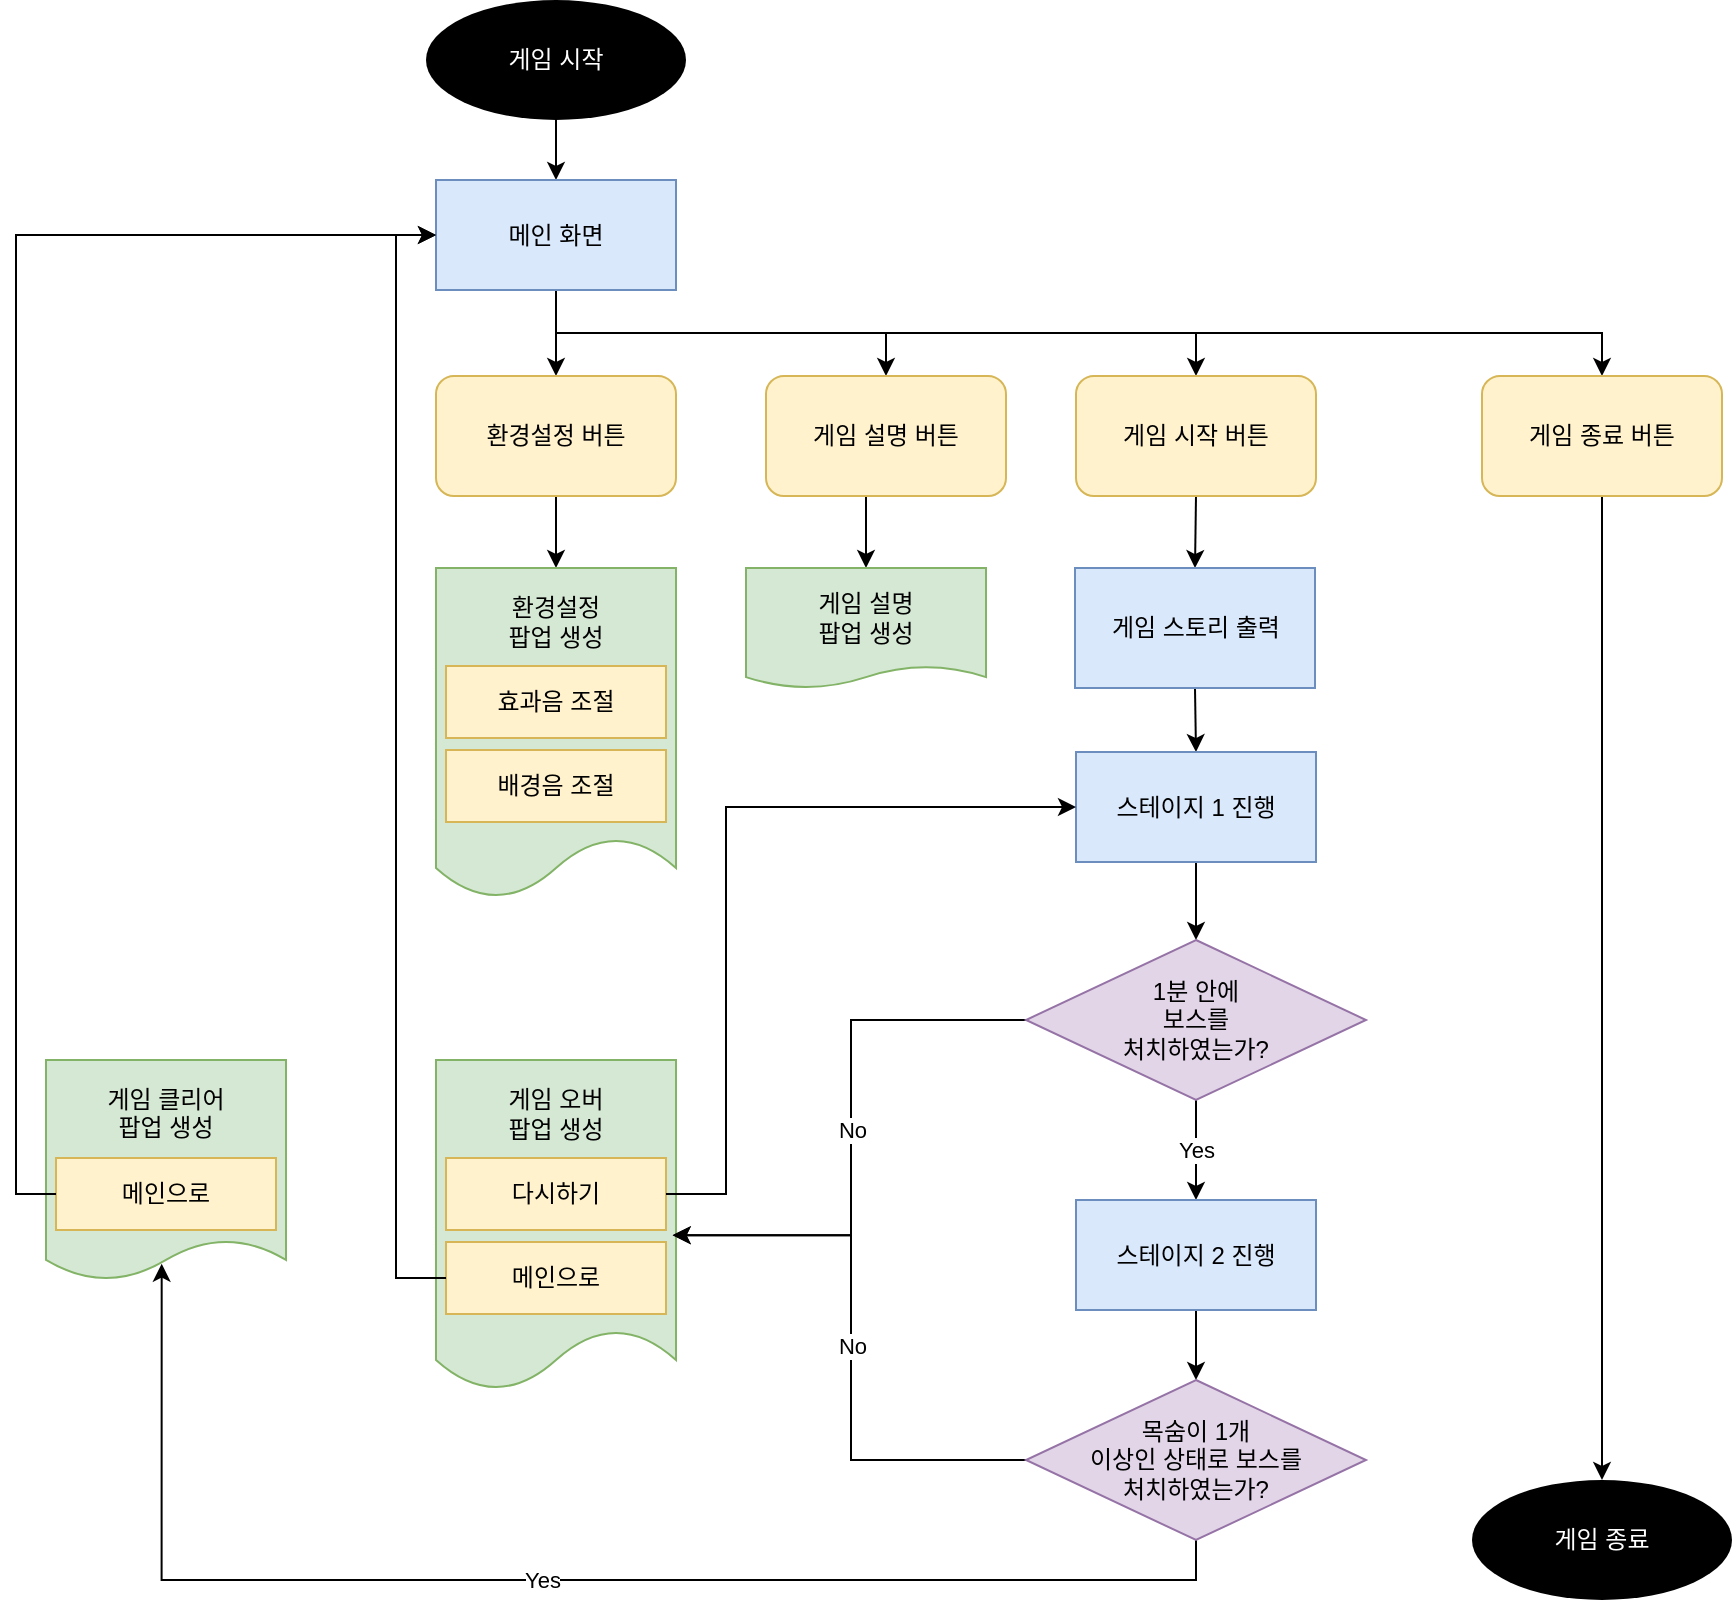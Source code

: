 <mxfile version="21.3.6" type="github">
  <diagram id="C5RBs43oDa-KdzZeNtuy" name="Page-1">
    <mxGraphModel dx="1793" dy="955" grid="1" gridSize="10" guides="1" tooltips="1" connect="1" arrows="1" fold="1" page="1" pageScale="1" pageWidth="1169" pageHeight="827" math="0" shadow="0">
      <root>
        <mxCell id="WIyWlLk6GJQsqaUBKTNV-0" />
        <mxCell id="WIyWlLk6GJQsqaUBKTNV-1" parent="WIyWlLk6GJQsqaUBKTNV-0" />
        <mxCell id="YvbvK1WXN0TP-n9QLQl6-69" style="edgeStyle=orthogonalEdgeStyle;rounded=0;orthogonalLoop=1;jettySize=auto;html=1;exitX=0.5;exitY=1;exitDx=0;exitDy=0;entryX=0.5;entryY=0;entryDx=0;entryDy=0;" edge="1" parent="WIyWlLk6GJQsqaUBKTNV-1" source="VfWLet7U_qB1uJUqoZml-0" target="VfWLet7U_qB1uJUqoZml-3">
          <mxGeometry relative="1" as="geometry" />
        </mxCell>
        <mxCell id="VfWLet7U_qB1uJUqoZml-0" value="게임 시작" style="ellipse;whiteSpace=wrap;html=1;fillColor=#000000;fontColor=#FFFFFF;strokeColor=none;" parent="WIyWlLk6GJQsqaUBKTNV-1" vertex="1">
          <mxGeometry x="360" y="10" width="130" height="60" as="geometry" />
        </mxCell>
        <mxCell id="YvbvK1WXN0TP-n9QLQl6-70" style="edgeStyle=orthogonalEdgeStyle;rounded=0;orthogonalLoop=1;jettySize=auto;html=1;exitX=0.5;exitY=1;exitDx=0;exitDy=0;entryX=0.5;entryY=0;entryDx=0;entryDy=0;" edge="1" parent="WIyWlLk6GJQsqaUBKTNV-1" source="VfWLet7U_qB1uJUqoZml-3" target="YvbvK1WXN0TP-n9QLQl6-6">
          <mxGeometry relative="1" as="geometry" />
        </mxCell>
        <mxCell id="YvbvK1WXN0TP-n9QLQl6-79" style="edgeStyle=orthogonalEdgeStyle;rounded=0;orthogonalLoop=1;jettySize=auto;html=1;exitX=0.5;exitY=1;exitDx=0;exitDy=0;" edge="1" parent="WIyWlLk6GJQsqaUBKTNV-1" source="VfWLet7U_qB1uJUqoZml-3" target="YvbvK1WXN0TP-n9QLQl6-10">
          <mxGeometry relative="1" as="geometry" />
        </mxCell>
        <mxCell id="YvbvK1WXN0TP-n9QLQl6-80" style="edgeStyle=orthogonalEdgeStyle;rounded=0;orthogonalLoop=1;jettySize=auto;html=1;exitX=0.5;exitY=1;exitDx=0;exitDy=0;" edge="1" parent="WIyWlLk6GJQsqaUBKTNV-1" source="VfWLet7U_qB1uJUqoZml-3" target="YvbvK1WXN0TP-n9QLQl6-11">
          <mxGeometry relative="1" as="geometry" />
        </mxCell>
        <mxCell id="YvbvK1WXN0TP-n9QLQl6-81" style="edgeStyle=orthogonalEdgeStyle;rounded=0;orthogonalLoop=1;jettySize=auto;html=1;exitX=0.5;exitY=1;exitDx=0;exitDy=0;entryX=0.5;entryY=0;entryDx=0;entryDy=0;" edge="1" parent="WIyWlLk6GJQsqaUBKTNV-1" source="VfWLet7U_qB1uJUqoZml-3" target="YvbvK1WXN0TP-n9QLQl6-54">
          <mxGeometry relative="1" as="geometry" />
        </mxCell>
        <mxCell id="VfWLet7U_qB1uJUqoZml-3" value="메인 화면" style="whiteSpace=wrap;html=1;fillColor=#dae8fc;strokeColor=#6c8ebf;" parent="WIyWlLk6GJQsqaUBKTNV-1" vertex="1">
          <mxGeometry x="365" y="100" width="120" height="55" as="geometry" />
        </mxCell>
        <mxCell id="YvbvK1WXN0TP-n9QLQl6-71" style="edgeStyle=orthogonalEdgeStyle;rounded=0;orthogonalLoop=1;jettySize=auto;html=1;exitX=0.5;exitY=1;exitDx=0;exitDy=0;" edge="1" parent="WIyWlLk6GJQsqaUBKTNV-1" source="YvbvK1WXN0TP-n9QLQl6-6" target="YvbvK1WXN0TP-n9QLQl6-3">
          <mxGeometry relative="1" as="geometry" />
        </mxCell>
        <mxCell id="YvbvK1WXN0TP-n9QLQl6-6" value="환경설정 버튼" style="rounded=1;whiteSpace=wrap;html=1;fillColor=#fff2cc;strokeColor=#d6b656;" vertex="1" parent="WIyWlLk6GJQsqaUBKTNV-1">
          <mxGeometry x="365" y="198" width="120" height="60" as="geometry" />
        </mxCell>
        <mxCell id="YvbvK1WXN0TP-n9QLQl6-8" value="" style="group" vertex="1" connectable="0" parent="WIyWlLk6GJQsqaUBKTNV-1">
          <mxGeometry x="365" y="294" width="120" height="165" as="geometry" />
        </mxCell>
        <mxCell id="YvbvK1WXN0TP-n9QLQl6-3" value="환경설정&lt;br&gt;팝업 생성&lt;br&gt;&lt;br&gt;&lt;br&gt;&lt;br&gt;&lt;br&gt;&lt;br&gt;" style="shape=document;whiteSpace=wrap;html=1;boundedLbl=1;fillColor=#d5e8d4;strokeColor=#82b366;size=0.182;spacingTop=-9;" vertex="1" parent="YvbvK1WXN0TP-n9QLQl6-8">
          <mxGeometry width="120" height="165" as="geometry" />
        </mxCell>
        <mxCell id="YvbvK1WXN0TP-n9QLQl6-5" value="효과음 조절" style="rounded=0;whiteSpace=wrap;html=1;fillColor=#fff2cc;strokeColor=#d6b656;" vertex="1" parent="YvbvK1WXN0TP-n9QLQl6-8">
          <mxGeometry x="5" y="49" width="110" height="36" as="geometry" />
        </mxCell>
        <mxCell id="YvbvK1WXN0TP-n9QLQl6-7" value="배경음 조절" style="rounded=0;whiteSpace=wrap;html=1;fillColor=#fff2cc;strokeColor=#d6b656;" vertex="1" parent="YvbvK1WXN0TP-n9QLQl6-8">
          <mxGeometry x="5" y="91" width="110" height="36" as="geometry" />
        </mxCell>
        <mxCell id="YvbvK1WXN0TP-n9QLQl6-73" style="edgeStyle=orthogonalEdgeStyle;rounded=0;orthogonalLoop=1;jettySize=auto;html=1;exitX=0.5;exitY=1;exitDx=0;exitDy=0;entryX=0.5;entryY=0;entryDx=0;entryDy=0;" edge="1" parent="WIyWlLk6GJQsqaUBKTNV-1" source="YvbvK1WXN0TP-n9QLQl6-10" target="YvbvK1WXN0TP-n9QLQl6-17">
          <mxGeometry relative="1" as="geometry" />
        </mxCell>
        <mxCell id="YvbvK1WXN0TP-n9QLQl6-10" value="게임 설명 버튼" style="rounded=1;whiteSpace=wrap;html=1;fillColor=#fff2cc;strokeColor=#d6b656;" vertex="1" parent="WIyWlLk6GJQsqaUBKTNV-1">
          <mxGeometry x="530" y="198" width="120" height="60" as="geometry" />
        </mxCell>
        <mxCell id="YvbvK1WXN0TP-n9QLQl6-76" style="edgeStyle=orthogonalEdgeStyle;rounded=0;orthogonalLoop=1;jettySize=auto;html=1;exitX=0.5;exitY=1;exitDx=0;exitDy=0;entryX=0.5;entryY=0;entryDx=0;entryDy=0;" edge="1" parent="WIyWlLk6GJQsqaUBKTNV-1" source="YvbvK1WXN0TP-n9QLQl6-11" target="YvbvK1WXN0TP-n9QLQl6-23">
          <mxGeometry relative="1" as="geometry" />
        </mxCell>
        <mxCell id="YvbvK1WXN0TP-n9QLQl6-11" value="게임 시작 버튼" style="rounded=1;whiteSpace=wrap;html=1;fillColor=#fff2cc;strokeColor=#d6b656;" vertex="1" parent="WIyWlLk6GJQsqaUBKTNV-1">
          <mxGeometry x="685" y="198" width="120" height="60" as="geometry" />
        </mxCell>
        <mxCell id="YvbvK1WXN0TP-n9QLQl6-12" value="" style="group;spacingTop=-3;" vertex="1" connectable="0" parent="WIyWlLk6GJQsqaUBKTNV-1">
          <mxGeometry x="365" y="540" width="120" height="165" as="geometry" />
        </mxCell>
        <mxCell id="YvbvK1WXN0TP-n9QLQl6-13" value="게임 오버&lt;br&gt;팝업 생성&lt;br&gt;&lt;br&gt;&lt;br&gt;&lt;br&gt;&lt;br&gt;&lt;br&gt;" style="shape=document;whiteSpace=wrap;html=1;boundedLbl=1;fillColor=#d5e8d4;strokeColor=#82b366;size=0.182;spacingTop=-9;" vertex="1" parent="YvbvK1WXN0TP-n9QLQl6-12">
          <mxGeometry width="120" height="165" as="geometry" />
        </mxCell>
        <mxCell id="YvbvK1WXN0TP-n9QLQl6-14" value="다시하기" style="rounded=0;whiteSpace=wrap;html=1;fillColor=#fff2cc;strokeColor=#d6b656;" vertex="1" parent="YvbvK1WXN0TP-n9QLQl6-12">
          <mxGeometry x="5" y="49" width="110" height="36" as="geometry" />
        </mxCell>
        <mxCell id="YvbvK1WXN0TP-n9QLQl6-15" value="메인으로" style="rounded=0;whiteSpace=wrap;html=1;fillColor=#fff2cc;strokeColor=#d6b656;" vertex="1" parent="YvbvK1WXN0TP-n9QLQl6-12">
          <mxGeometry x="5" y="91" width="110" height="36" as="geometry" />
        </mxCell>
        <mxCell id="YvbvK1WXN0TP-n9QLQl6-17" value="게임 설명&lt;br&gt;팝업 생성" style="shape=document;whiteSpace=wrap;html=1;boundedLbl=1;fillColor=#d5e8d4;strokeColor=#82b366;size=0.182;spacingTop=0;" vertex="1" parent="WIyWlLk6GJQsqaUBKTNV-1">
          <mxGeometry x="520" y="294" width="120" height="60" as="geometry" />
        </mxCell>
        <mxCell id="YvbvK1WXN0TP-n9QLQl6-77" style="edgeStyle=orthogonalEdgeStyle;rounded=0;orthogonalLoop=1;jettySize=auto;html=1;exitX=0.5;exitY=1;exitDx=0;exitDy=0;entryX=0.5;entryY=0;entryDx=0;entryDy=0;" edge="1" parent="WIyWlLk6GJQsqaUBKTNV-1" source="YvbvK1WXN0TP-n9QLQl6-23" target="YvbvK1WXN0TP-n9QLQl6-26">
          <mxGeometry relative="1" as="geometry" />
        </mxCell>
        <mxCell id="YvbvK1WXN0TP-n9QLQl6-23" value="게임 스토리 출력" style="whiteSpace=wrap;html=1;fillColor=#dae8fc;strokeColor=#6c8ebf;" vertex="1" parent="WIyWlLk6GJQsqaUBKTNV-1">
          <mxGeometry x="684.5" y="294" width="120" height="60" as="geometry" />
        </mxCell>
        <mxCell id="YvbvK1WXN0TP-n9QLQl6-78" style="edgeStyle=orthogonalEdgeStyle;rounded=0;orthogonalLoop=1;jettySize=auto;html=1;exitX=0.5;exitY=1;exitDx=0;exitDy=0;entryX=0.5;entryY=0;entryDx=0;entryDy=0;" edge="1" parent="WIyWlLk6GJQsqaUBKTNV-1" source="YvbvK1WXN0TP-n9QLQl6-26" target="YvbvK1WXN0TP-n9QLQl6-28">
          <mxGeometry relative="1" as="geometry" />
        </mxCell>
        <mxCell id="YvbvK1WXN0TP-n9QLQl6-26" value="스테이지 1 진행" style="whiteSpace=wrap;html=1;fillColor=#dae8fc;strokeColor=#6c8ebf;" vertex="1" parent="WIyWlLk6GJQsqaUBKTNV-1">
          <mxGeometry x="685" y="386" width="120" height="55" as="geometry" />
        </mxCell>
        <mxCell id="YvbvK1WXN0TP-n9QLQl6-84" value="Yes" style="edgeStyle=orthogonalEdgeStyle;rounded=0;orthogonalLoop=1;jettySize=auto;html=1;exitX=0.5;exitY=1;exitDx=0;exitDy=0;" edge="1" parent="WIyWlLk6GJQsqaUBKTNV-1" source="YvbvK1WXN0TP-n9QLQl6-28" target="YvbvK1WXN0TP-n9QLQl6-36">
          <mxGeometry relative="1" as="geometry" />
        </mxCell>
        <mxCell id="YvbvK1WXN0TP-n9QLQl6-86" value="No" style="edgeStyle=orthogonalEdgeStyle;rounded=0;orthogonalLoop=1;jettySize=auto;html=1;exitX=0;exitY=0.5;exitDx=0;exitDy=0;entryX=0.986;entryY=0.531;entryDx=0;entryDy=0;entryPerimeter=0;" edge="1" parent="WIyWlLk6GJQsqaUBKTNV-1" source="YvbvK1WXN0TP-n9QLQl6-28" target="YvbvK1WXN0TP-n9QLQl6-13">
          <mxGeometry relative="1" as="geometry" />
        </mxCell>
        <mxCell id="YvbvK1WXN0TP-n9QLQl6-28" value="1분 안에&lt;br&gt;보스를&lt;br&gt;처치하였는가?" style="rhombus;whiteSpace=wrap;html=1;fillColor=#e1d5e7;strokeColor=#9673a6;" vertex="1" parent="WIyWlLk6GJQsqaUBKTNV-1">
          <mxGeometry x="660" y="480" width="170" height="80" as="geometry" />
        </mxCell>
        <mxCell id="YvbvK1WXN0TP-n9QLQl6-85" style="edgeStyle=orthogonalEdgeStyle;rounded=0;orthogonalLoop=1;jettySize=auto;html=1;exitX=0.5;exitY=1;exitDx=0;exitDy=0;entryX=0.5;entryY=0;entryDx=0;entryDy=0;" edge="1" parent="WIyWlLk6GJQsqaUBKTNV-1" source="YvbvK1WXN0TP-n9QLQl6-36" target="YvbvK1WXN0TP-n9QLQl6-38">
          <mxGeometry relative="1" as="geometry" />
        </mxCell>
        <mxCell id="YvbvK1WXN0TP-n9QLQl6-36" value="스테이지 2 진행" style="whiteSpace=wrap;html=1;fillColor=#dae8fc;strokeColor=#6c8ebf;" vertex="1" parent="WIyWlLk6GJQsqaUBKTNV-1">
          <mxGeometry x="685" y="610" width="120" height="55" as="geometry" />
        </mxCell>
        <mxCell id="YvbvK1WXN0TP-n9QLQl6-87" value="No" style="edgeStyle=orthogonalEdgeStyle;rounded=0;orthogonalLoop=1;jettySize=auto;html=1;exitX=0;exitY=0.5;exitDx=0;exitDy=0;entryX=0.986;entryY=0.531;entryDx=0;entryDy=0;entryPerimeter=0;" edge="1" parent="WIyWlLk6GJQsqaUBKTNV-1" source="YvbvK1WXN0TP-n9QLQl6-38" target="YvbvK1WXN0TP-n9QLQl6-13">
          <mxGeometry relative="1" as="geometry" />
        </mxCell>
        <mxCell id="YvbvK1WXN0TP-n9QLQl6-88" value="Yes" style="edgeStyle=orthogonalEdgeStyle;rounded=0;orthogonalLoop=1;jettySize=auto;html=1;entryX=0.482;entryY=0.926;entryDx=0;entryDy=0;entryPerimeter=0;exitX=0.5;exitY=1;exitDx=0;exitDy=0;" edge="1" parent="WIyWlLk6GJQsqaUBKTNV-1" source="YvbvK1WXN0TP-n9QLQl6-38" target="YvbvK1WXN0TP-n9QLQl6-45">
          <mxGeometry relative="1" as="geometry">
            <mxPoint x="700" y="790" as="sourcePoint" />
          </mxGeometry>
        </mxCell>
        <mxCell id="YvbvK1WXN0TP-n9QLQl6-38" value="목숨이 1개&lt;br&gt;이상인 상태로 보스를&lt;br&gt;처치하였는가?" style="rhombus;whiteSpace=wrap;html=1;fillColor=#e1d5e7;strokeColor=#9673a6;fontSize=12;" vertex="1" parent="WIyWlLk6GJQsqaUBKTNV-1">
          <mxGeometry x="660" y="700" width="170" height="80" as="geometry" />
        </mxCell>
        <mxCell id="YvbvK1WXN0TP-n9QLQl6-48" value="" style="group" vertex="1" connectable="0" parent="WIyWlLk6GJQsqaUBKTNV-1">
          <mxGeometry x="170" y="540" width="120" height="110" as="geometry" />
        </mxCell>
        <mxCell id="YvbvK1WXN0TP-n9QLQl6-45" value="게임 클리어&lt;br&gt;팝업 생성&lt;br&gt;&lt;br&gt;&lt;br&gt;" style="shape=document;whiteSpace=wrap;html=1;boundedLbl=1;fillColor=#d5e8d4;strokeColor=#82b366;size=0.182;spacingTop=-9;" vertex="1" parent="YvbvK1WXN0TP-n9QLQl6-48">
          <mxGeometry width="120" height="110" as="geometry" />
        </mxCell>
        <mxCell id="YvbvK1WXN0TP-n9QLQl6-46" value="메인으로" style="rounded=0;whiteSpace=wrap;html=1;fillColor=#fff2cc;strokeColor=#d6b656;" vertex="1" parent="YvbvK1WXN0TP-n9QLQl6-48">
          <mxGeometry x="5" y="49" width="110" height="36" as="geometry" />
        </mxCell>
        <mxCell id="YvbvK1WXN0TP-n9QLQl6-82" style="edgeStyle=orthogonalEdgeStyle;rounded=0;orthogonalLoop=1;jettySize=auto;html=1;exitX=0.5;exitY=1;exitDx=0;exitDy=0;" edge="1" parent="WIyWlLk6GJQsqaUBKTNV-1" source="YvbvK1WXN0TP-n9QLQl6-54" target="YvbvK1WXN0TP-n9QLQl6-68">
          <mxGeometry relative="1" as="geometry" />
        </mxCell>
        <mxCell id="YvbvK1WXN0TP-n9QLQl6-54" value="게임 종료 버튼" style="rounded=1;whiteSpace=wrap;html=1;fillColor=#fff2cc;strokeColor=#d6b656;" vertex="1" parent="WIyWlLk6GJQsqaUBKTNV-1">
          <mxGeometry x="888" y="198" width="120" height="60" as="geometry" />
        </mxCell>
        <mxCell id="YvbvK1WXN0TP-n9QLQl6-68" value="게임 종료" style="ellipse;whiteSpace=wrap;html=1;fillColor=#000000;fontColor=#FFFFFF;strokeColor=none;" vertex="1" parent="WIyWlLk6GJQsqaUBKTNV-1">
          <mxGeometry x="883" y="750" width="130" height="60" as="geometry" />
        </mxCell>
        <mxCell id="YvbvK1WXN0TP-n9QLQl6-89" style="edgeStyle=orthogonalEdgeStyle;rounded=0;orthogonalLoop=1;jettySize=auto;html=1;exitX=1;exitY=0.5;exitDx=0;exitDy=0;entryX=0;entryY=0.5;entryDx=0;entryDy=0;" edge="1" parent="WIyWlLk6GJQsqaUBKTNV-1" source="YvbvK1WXN0TP-n9QLQl6-14" target="YvbvK1WXN0TP-n9QLQl6-26">
          <mxGeometry relative="1" as="geometry">
            <Array as="points">
              <mxPoint x="510" y="607" />
              <mxPoint x="510" y="413" />
            </Array>
          </mxGeometry>
        </mxCell>
        <mxCell id="YvbvK1WXN0TP-n9QLQl6-90" style="edgeStyle=orthogonalEdgeStyle;rounded=0;orthogonalLoop=1;jettySize=auto;html=1;exitX=0;exitY=0.5;exitDx=0;exitDy=0;entryX=0;entryY=0.5;entryDx=0;entryDy=0;" edge="1" parent="WIyWlLk6GJQsqaUBKTNV-1" source="YvbvK1WXN0TP-n9QLQl6-15" target="VfWLet7U_qB1uJUqoZml-3">
          <mxGeometry relative="1" as="geometry" />
        </mxCell>
        <mxCell id="YvbvK1WXN0TP-n9QLQl6-91" style="edgeStyle=orthogonalEdgeStyle;rounded=0;orthogonalLoop=1;jettySize=auto;html=1;exitX=0;exitY=0.5;exitDx=0;exitDy=0;entryX=0;entryY=0.5;entryDx=0;entryDy=0;" edge="1" parent="WIyWlLk6GJQsqaUBKTNV-1" source="YvbvK1WXN0TP-n9QLQl6-46" target="VfWLet7U_qB1uJUqoZml-3">
          <mxGeometry relative="1" as="geometry" />
        </mxCell>
      </root>
    </mxGraphModel>
  </diagram>
</mxfile>
